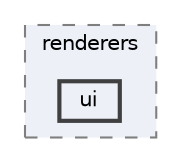 digraph "E:/Code/Skola/Su/CProg/CProg-Project/include/springhawk/renderers/ui"
{
 // LATEX_PDF_SIZE
  bgcolor="transparent";
  edge [fontname=Helvetica,fontsize=10,labelfontname=Helvetica,labelfontsize=10];
  node [fontname=Helvetica,fontsize=10,shape=box,height=0.2,width=0.4];
  compound=true
  subgraph clusterdir_fa9218071dd18e3230b8b89f9f263ef2 {
    graph [ bgcolor="#edf0f7", pencolor="grey50", label="renderers", fontname=Helvetica,fontsize=10 style="filled,dashed", URL="dir_fa9218071dd18e3230b8b89f9f263ef2.html",tooltip=""]
  dir_34f21e553f8281f4ed38feba649fc312 [label="ui", fillcolor="#edf0f7", color="grey25", style="filled,bold", URL="dir_34f21e553f8281f4ed38feba649fc312.html",tooltip=""];
  }
}
